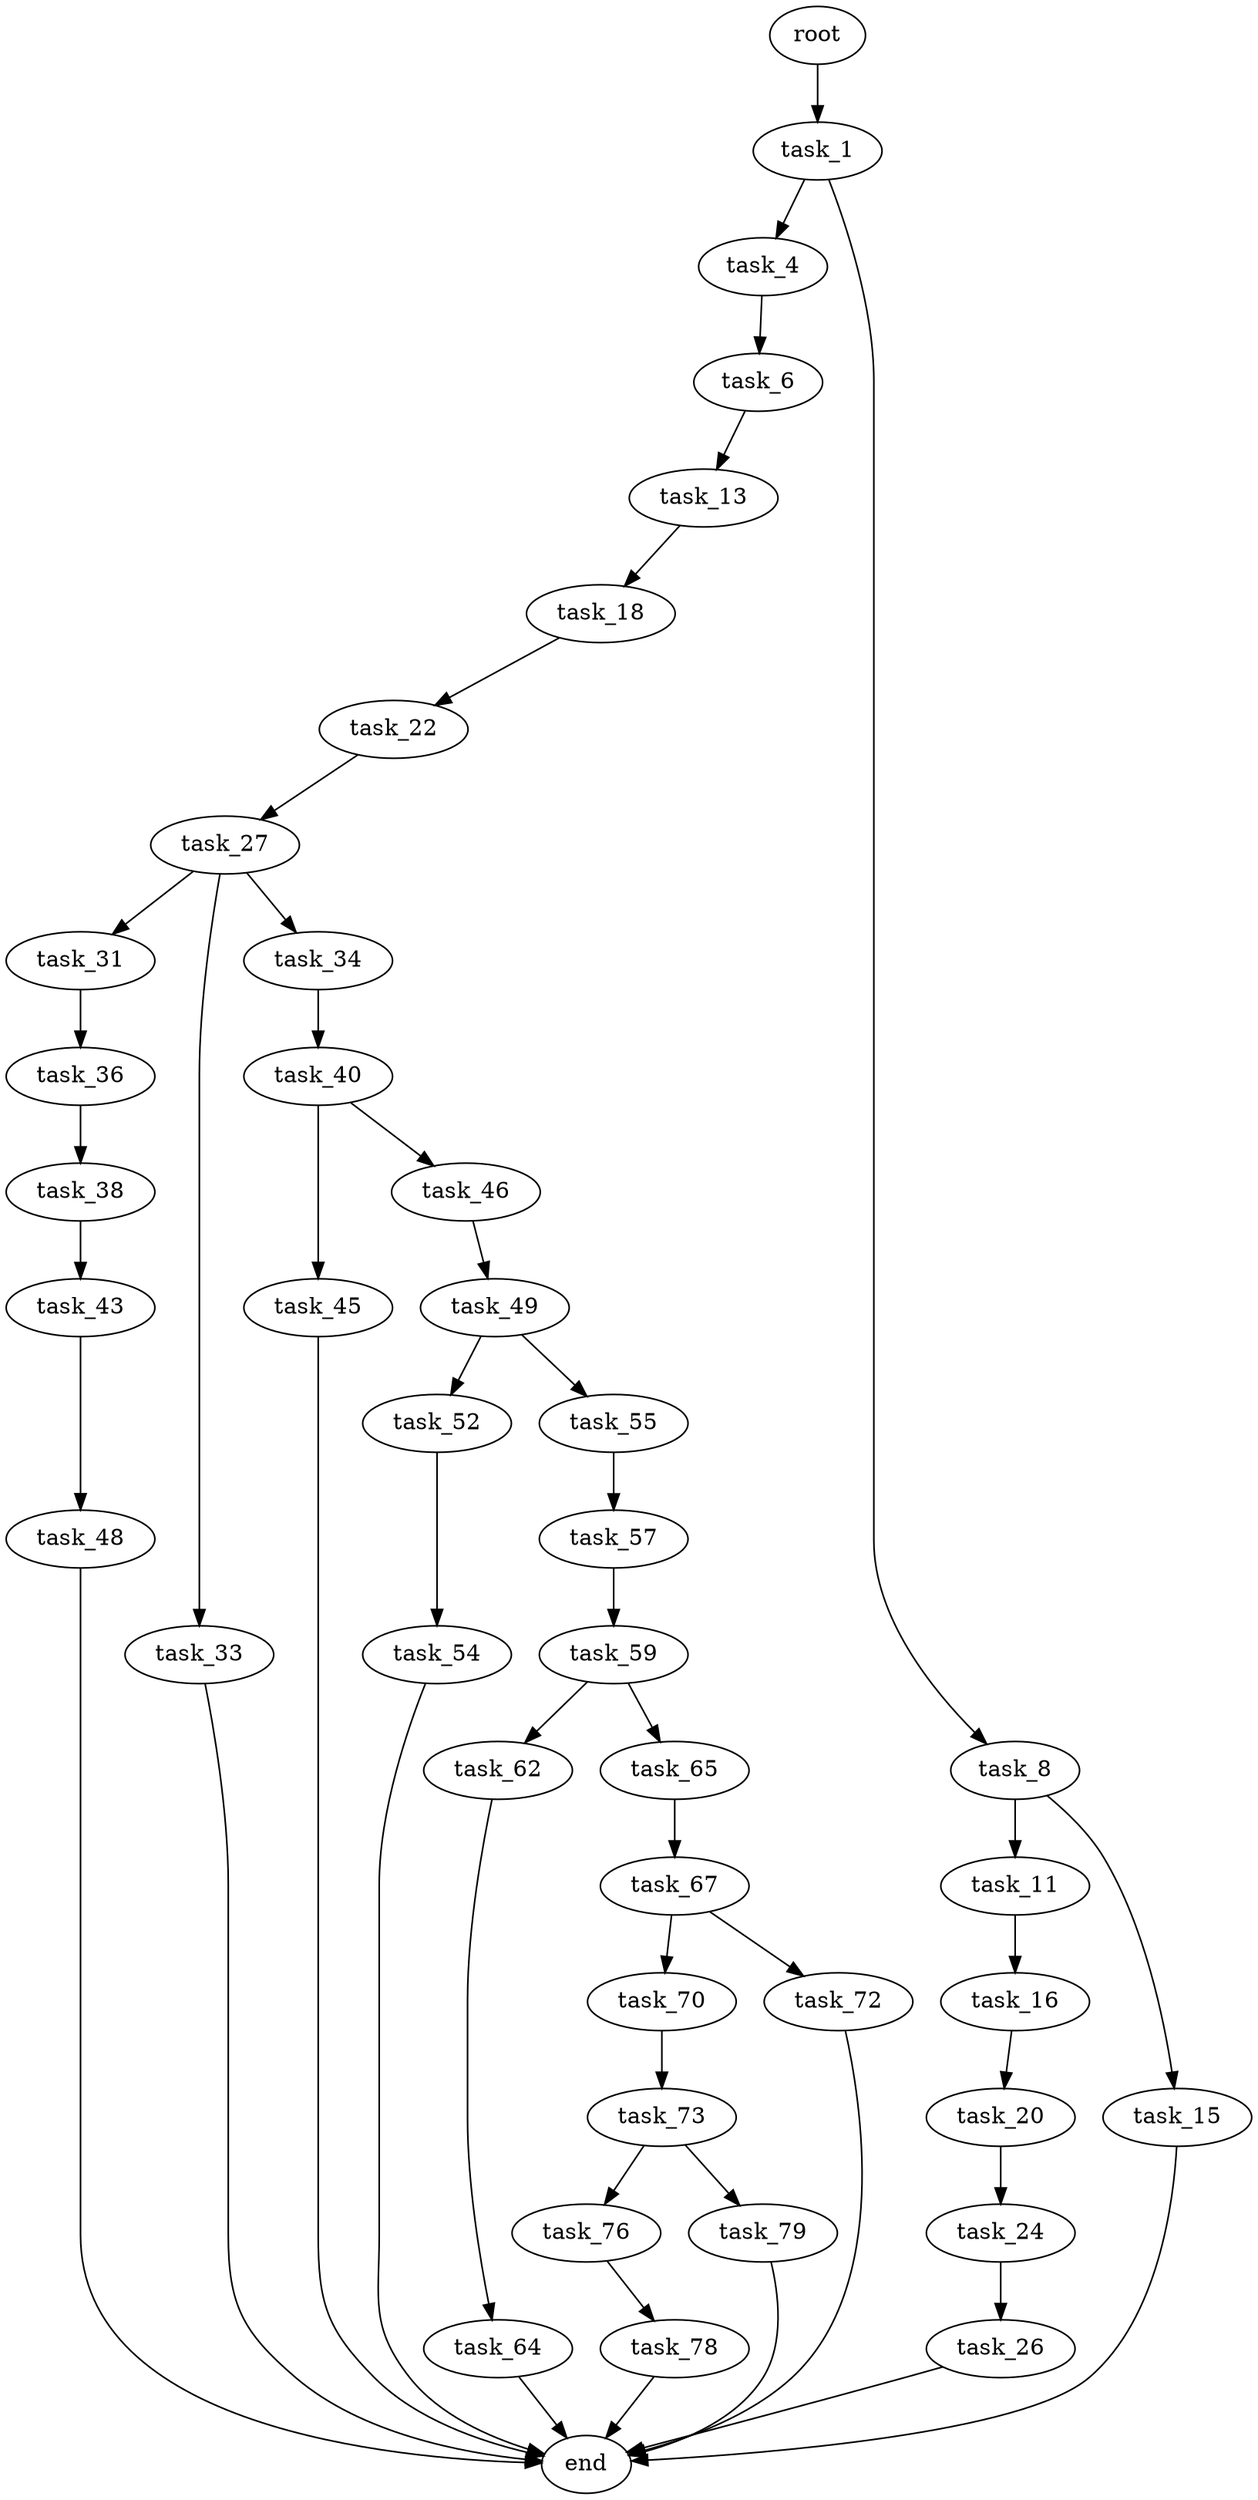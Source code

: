 digraph G {
  root [size="0.000000"];
  task_1 [size="356202337019.000000"];
  task_4 [size="7802032143.000000"];
  task_6 [size="11171737107.000000"];
  task_8 [size="514216463753.000000"];
  task_11 [size="55615413706.000000"];
  task_13 [size="68719476736.000000"];
  task_15 [size="382982655426.000000"];
  task_16 [size="782757789696.000000"];
  task_18 [size="10978934204.000000"];
  task_20 [size="531536453433.000000"];
  task_22 [size="24675282104.000000"];
  task_24 [size="28991029248.000000"];
  task_26 [size="43115525982.000000"];
  task_27 [size="927716923148.000000"];
  task_31 [size="3724900713.000000"];
  task_33 [size="1360668257075.000000"];
  task_34 [size="20692299115.000000"];
  task_36 [size="6482878929.000000"];
  task_38 [size="265076154513.000000"];
  task_40 [size="433010898312.000000"];
  task_43 [size="1362229803050.000000"];
  task_45 [size="110313391626.000000"];
  task_46 [size="25457355304.000000"];
  task_48 [size="8830602468.000000"];
  task_49 [size="782757789696.000000"];
  task_52 [size="5087688550.000000"];
  task_54 [size="549755813888.000000"];
  task_55 [size="8589934592.000000"];
  task_57 [size="368293445632.000000"];
  task_59 [size="8589934592.000000"];
  task_62 [size="217520395651.000000"];
  task_64 [size="28991029248.000000"];
  task_65 [size="1392485496660.000000"];
  task_67 [size="2900791330.000000"];
  task_70 [size="13761494625.000000"];
  task_72 [size="3017458276.000000"];
  task_73 [size="1809829594.000000"];
  task_76 [size="20479737496.000000"];
  task_78 [size="1240483384.000000"];
  task_79 [size="279281293097.000000"];
  end [size="0.000000"];

  root -> task_1 [size="1.000000"];
  task_1 -> task_4 [size="411041792.000000"];
  task_1 -> task_8 [size="411041792.000000"];
  task_4 -> task_6 [size="134217728.000000"];
  task_6 -> task_13 [size="209715200.000000"];
  task_8 -> task_11 [size="411041792.000000"];
  task_8 -> task_15 [size="411041792.000000"];
  task_11 -> task_16 [size="75497472.000000"];
  task_13 -> task_18 [size="134217728.000000"];
  task_15 -> end [size="1.000000"];
  task_16 -> task_20 [size="679477248.000000"];
  task_18 -> task_22 [size="301989888.000000"];
  task_20 -> task_24 [size="536870912.000000"];
  task_22 -> task_27 [size="536870912.000000"];
  task_24 -> task_26 [size="75497472.000000"];
  task_26 -> end [size="1.000000"];
  task_27 -> task_31 [size="679477248.000000"];
  task_27 -> task_33 [size="679477248.000000"];
  task_27 -> task_34 [size="679477248.000000"];
  task_31 -> task_36 [size="134217728.000000"];
  task_33 -> end [size="1.000000"];
  task_34 -> task_40 [size="536870912.000000"];
  task_36 -> task_38 [size="301989888.000000"];
  task_38 -> task_43 [size="536870912.000000"];
  task_40 -> task_45 [size="411041792.000000"];
  task_40 -> task_46 [size="411041792.000000"];
  task_43 -> task_48 [size="838860800.000000"];
  task_45 -> end [size="1.000000"];
  task_46 -> task_49 [size="679477248.000000"];
  task_48 -> end [size="1.000000"];
  task_49 -> task_52 [size="679477248.000000"];
  task_49 -> task_55 [size="679477248.000000"];
  task_52 -> task_54 [size="134217728.000000"];
  task_54 -> end [size="1.000000"];
  task_55 -> task_57 [size="33554432.000000"];
  task_57 -> task_59 [size="411041792.000000"];
  task_59 -> task_62 [size="33554432.000000"];
  task_59 -> task_65 [size="33554432.000000"];
  task_62 -> task_64 [size="209715200.000000"];
  task_64 -> end [size="1.000000"];
  task_65 -> task_67 [size="838860800.000000"];
  task_67 -> task_70 [size="134217728.000000"];
  task_67 -> task_72 [size="134217728.000000"];
  task_70 -> task_73 [size="301989888.000000"];
  task_72 -> end [size="1.000000"];
  task_73 -> task_76 [size="33554432.000000"];
  task_73 -> task_79 [size="33554432.000000"];
  task_76 -> task_78 [size="679477248.000000"];
  task_78 -> end [size="1.000000"];
  task_79 -> end [size="1.000000"];
}
